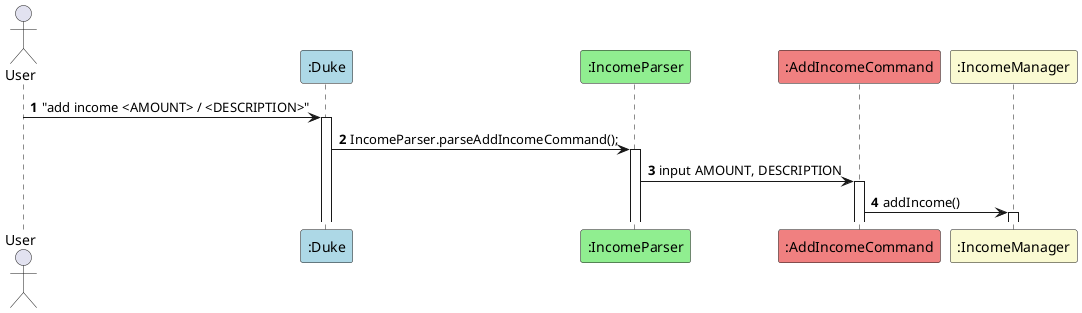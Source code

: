 @startuml
'https://plantuml.com/sequence-diagram
actor User
participant ":Duke" as Duke #LightBlue
participant ":IncomeParser" as IncomeParser #LightGreen
participant ":AddIncomeCommand" as AddIncomeCommand #LightCoral
participant ":IncomeManager" as IncomeManager #LightGoldenRodYellow
autonumber

User -> Duke: "add income <AMOUNT> / <DESCRIPTION>"
activate Duke

Duke -> IncomeParser: IncomeParser.parseAddIncomeCommand();
activate IncomeParser

IncomeParser -> AddIncomeCommand: input AMOUNT, DESCRIPTION
activate AddIncomeCommand

AddIncomeCommand -> IncomeManager: addIncome()
activate IncomeManager

@enduml